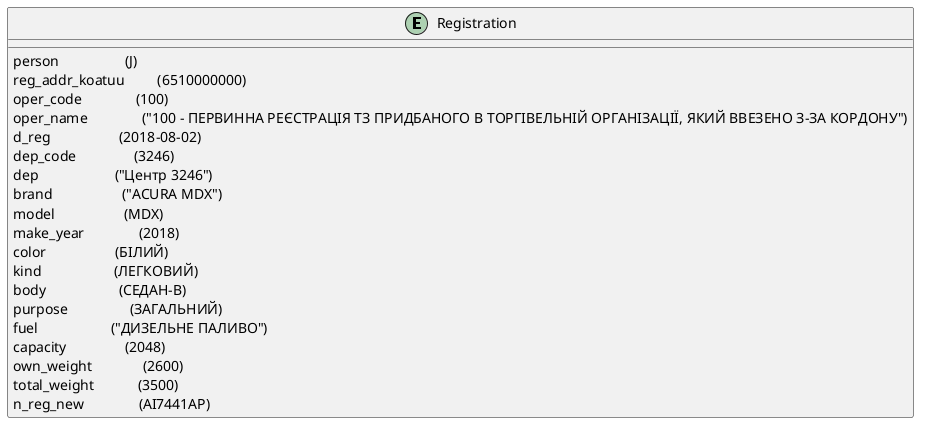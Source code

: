 @startuml

entity Registration  {
    person                  (J)
    reg_addr_koatuu         (6510000000)
    oper_code               (100)
    oper_name               ("100 - ПЕРВИННА РЕЄСТРАЦIЯ ТЗ ПРИДБАНОГО В ТОРГІВЕЛЬНІЙ ОРГАНІЗАЦІЇ, ЯКИЙ ВВЕЗЕНО З-ЗА КОРДОНУ")
    d_reg                   (2018-08-02)
    dep_code                (3246)
    dep                     ("Центр 3246")
    brand                   ("ACURA MDX")
    model                   (MDX)
    make_year               (2018)
    color                   (БІЛИЙ)
    kind                    (ЛЕГКОВИЙ)
    body                    (СЕДАН-В)
    purpose                 (ЗАГАЛЬНИЙ)
    fuel                    ("ДИЗЕЛЬНЕ ПАЛИВО")
    capacity                (2048)
    own_weight              (2600)
    total_weight            (3500)
    n_reg_new               (AI7441AP)
}

@enduml
